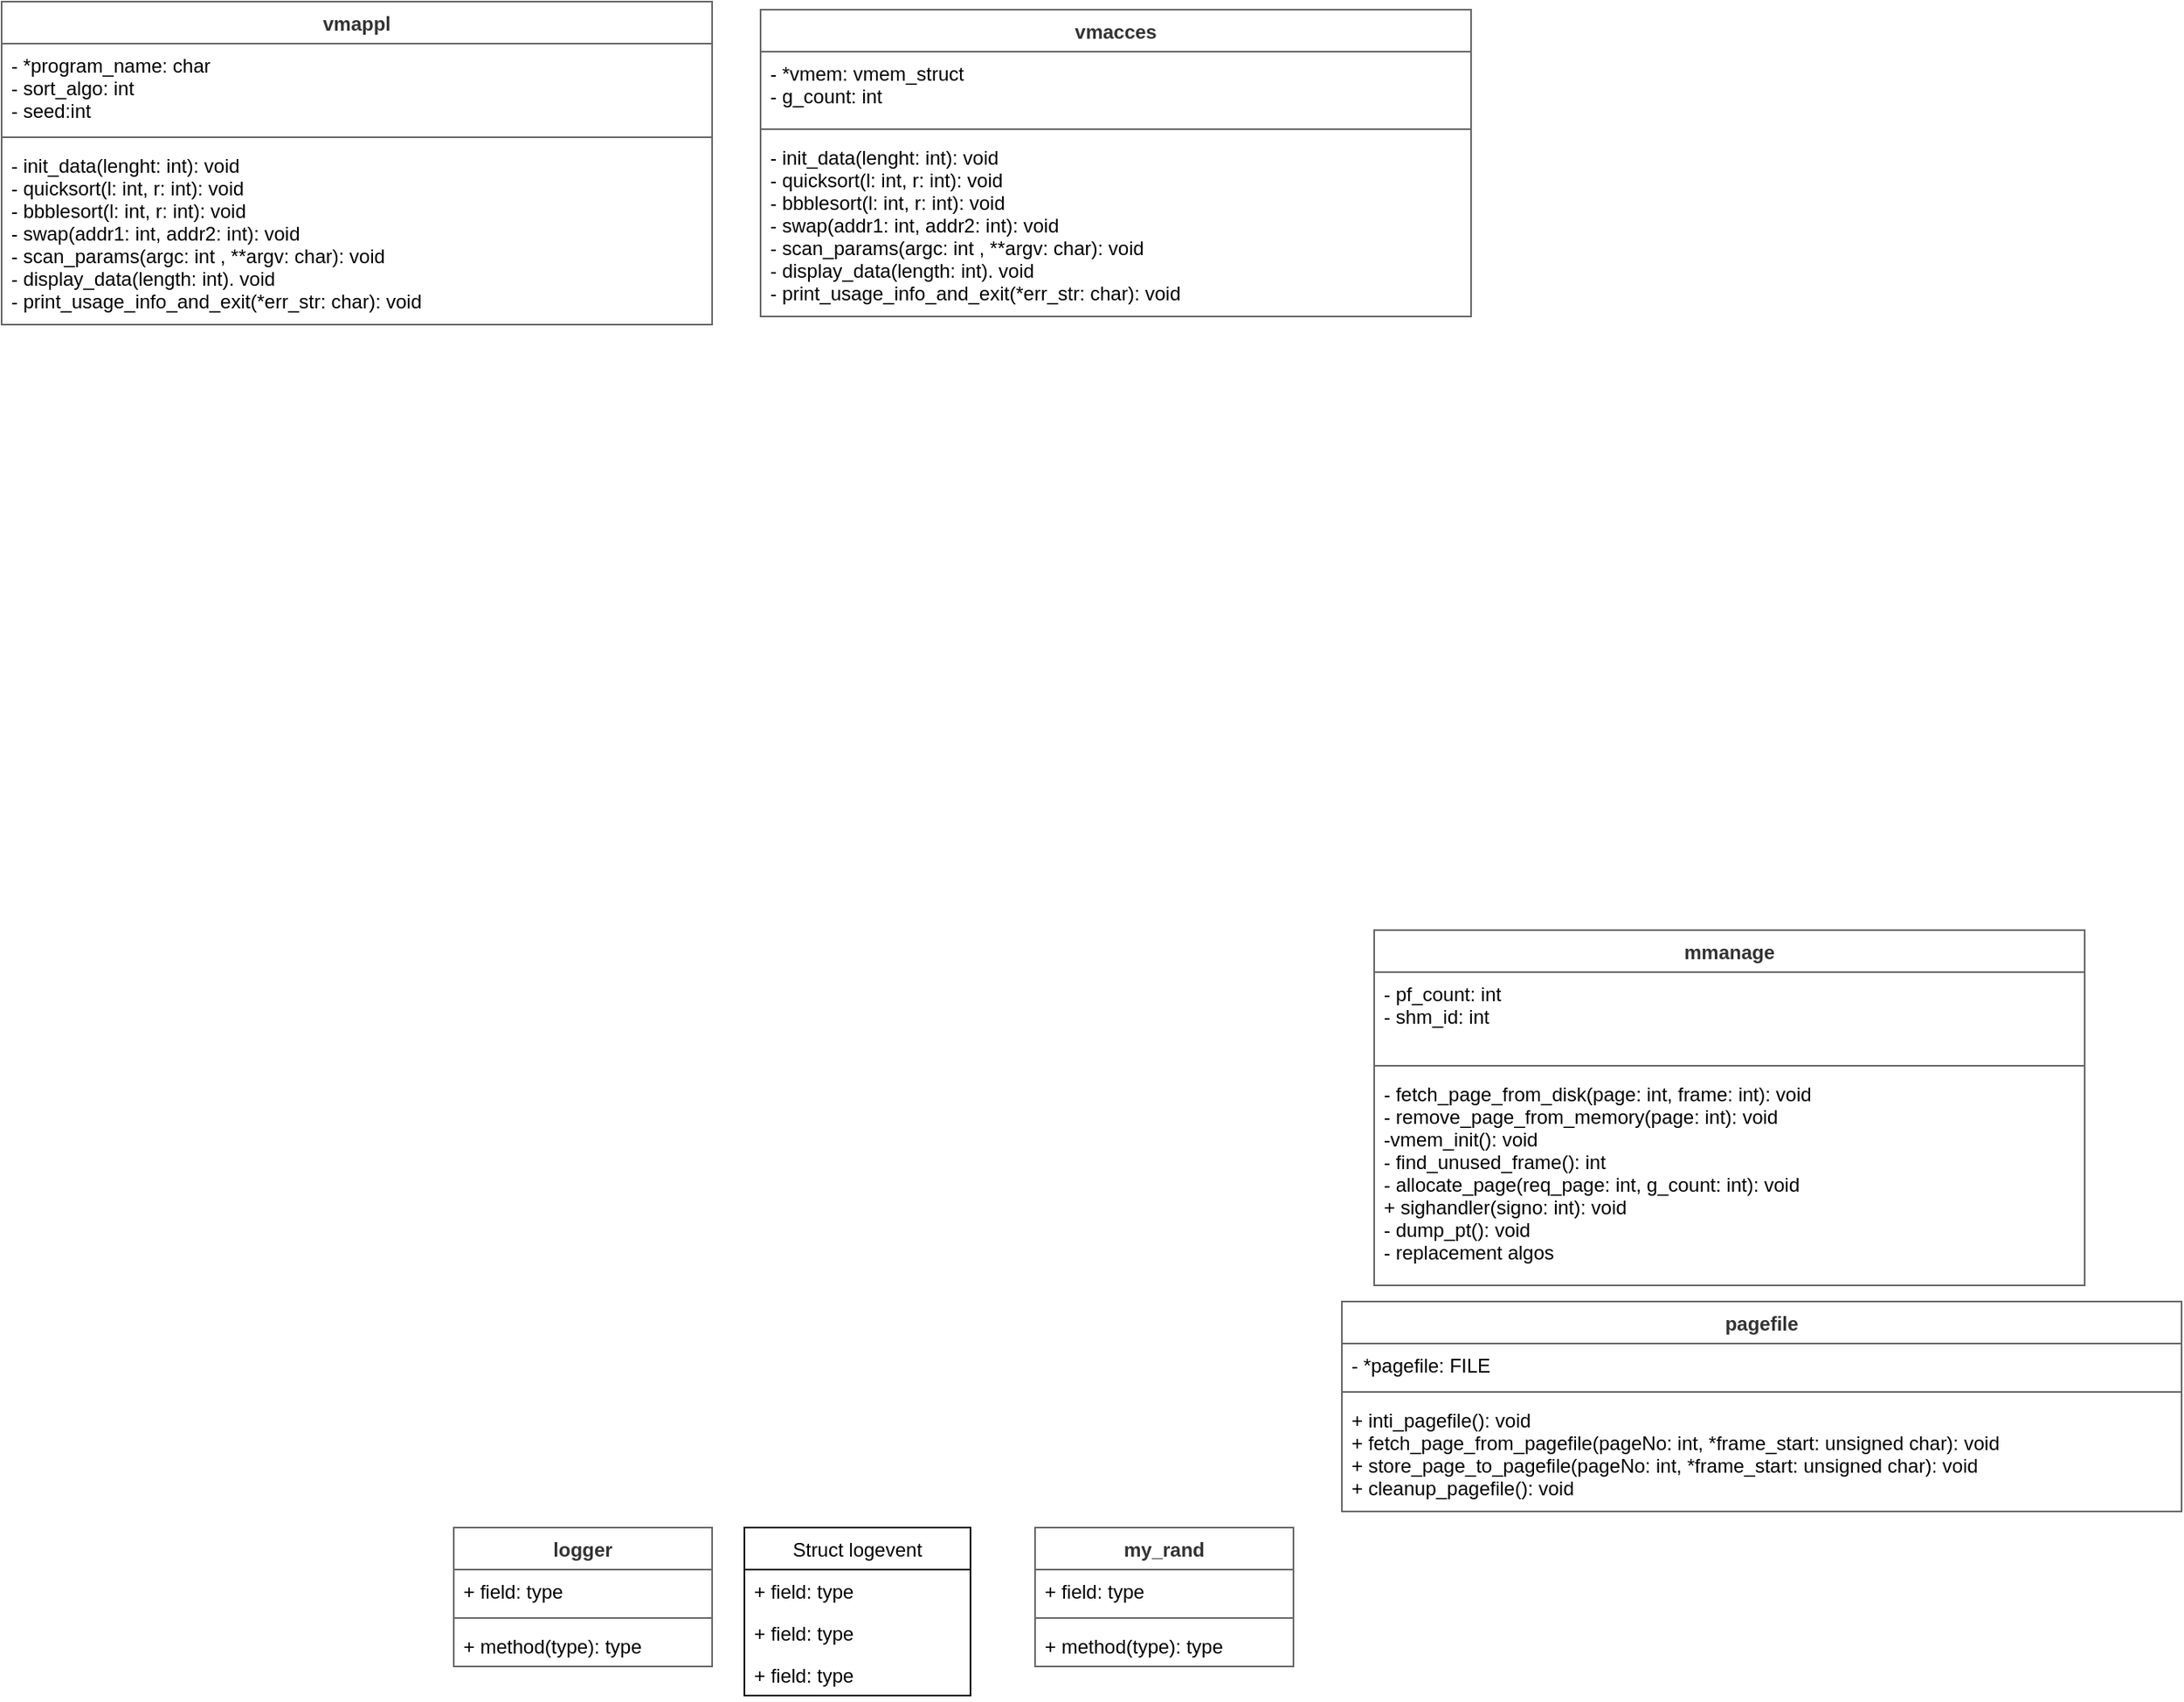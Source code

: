 <mxfile>
    <diagram id="I27BQNCjSfzjme6w1HAm" name="Page-1">
        <mxGraphModel dx="819" dy="450" grid="1" gridSize="10" guides="1" tooltips="1" connect="1" arrows="1" fold="1" page="1" pageScale="1" pageWidth="850" pageHeight="1100" background="#ffffff" math="0" shadow="0">
            <root>
                <mxCell id="0"/>
                <mxCell id="1" parent="0"/>
                <mxCell id="6" value="logger" style="swimlane;fontStyle=1;align=center;verticalAlign=top;childLayout=stackLayout;horizontal=1;startSize=26;horizontalStack=0;resizeParent=1;resizeParentMax=0;resizeLast=0;collapsible=1;marginBottom=0;labelBackgroundColor=none;labelBorderColor=none;strokeColor=#666666;fillColor=none;fontColor=#333333;" parent="1" vertex="1">
                    <mxGeometry x="290" y="980" width="160" height="86" as="geometry"/>
                </mxCell>
                <mxCell id="7" value="+ field: type" style="text;strokeColor=none;fillColor=none;align=left;verticalAlign=top;spacingLeft=4;spacingRight=4;overflow=hidden;rotatable=0;points=[[0,0.5],[1,0.5]];portConstraint=eastwest;labelBackgroundColor=none;labelBorderColor=none;fontColor=#000000;" parent="6" vertex="1">
                    <mxGeometry y="26" width="160" height="26" as="geometry"/>
                </mxCell>
                <mxCell id="8" value="" style="line;strokeWidth=1;fillColor=none;align=left;verticalAlign=middle;spacingTop=-1;spacingLeft=3;spacingRight=3;rotatable=0;labelPosition=right;points=[];portConstraint=eastwest;strokeColor=inherit;labelBackgroundColor=#FFFFFF;labelBorderColor=none;fontColor=#000000;" parent="6" vertex="1">
                    <mxGeometry y="52" width="160" height="8" as="geometry"/>
                </mxCell>
                <mxCell id="9" value="+ method(type): type" style="text;strokeColor=none;fillColor=none;align=left;verticalAlign=top;spacingLeft=4;spacingRight=4;overflow=hidden;rotatable=0;points=[[0,0.5],[1,0.5]];portConstraint=eastwest;labelBackgroundColor=none;labelBorderColor=none;fontColor=#000000;" parent="6" vertex="1">
                    <mxGeometry y="60" width="160" height="26" as="geometry"/>
                </mxCell>
                <mxCell id="15" value="my_rand" style="swimlane;fontStyle=1;align=center;verticalAlign=top;childLayout=stackLayout;horizontal=1;startSize=26;horizontalStack=0;resizeParent=1;resizeParentMax=0;resizeLast=0;collapsible=1;marginBottom=0;labelBackgroundColor=none;labelBorderColor=none;strokeColor=#666666;fillColor=none;fontColor=#333333;" parent="1" vertex="1">
                    <mxGeometry x="650" y="980" width="160" height="86" as="geometry"/>
                </mxCell>
                <mxCell id="16" value="+ field: type" style="text;strokeColor=none;fillColor=none;align=left;verticalAlign=top;spacingLeft=4;spacingRight=4;overflow=hidden;rotatable=0;points=[[0,0.5],[1,0.5]];portConstraint=eastwest;labelBackgroundColor=none;labelBorderColor=none;fontColor=#000000;" parent="15" vertex="1">
                    <mxGeometry y="26" width="160" height="26" as="geometry"/>
                </mxCell>
                <mxCell id="17" value="" style="line;strokeWidth=1;fillColor=none;align=left;verticalAlign=middle;spacingTop=-1;spacingLeft=3;spacingRight=3;rotatable=0;labelPosition=right;points=[];portConstraint=eastwest;strokeColor=inherit;labelBackgroundColor=#FFFFFF;labelBorderColor=none;fontColor=#000000;" parent="15" vertex="1">
                    <mxGeometry y="52" width="160" height="8" as="geometry"/>
                </mxCell>
                <mxCell id="18" value="+ method(type): type" style="text;strokeColor=none;fillColor=none;align=left;verticalAlign=top;spacingLeft=4;spacingRight=4;overflow=hidden;rotatable=0;points=[[0,0.5],[1,0.5]];portConstraint=eastwest;labelBackgroundColor=none;labelBorderColor=none;fontColor=#000000;" parent="15" vertex="1">
                    <mxGeometry y="60" width="160" height="26" as="geometry"/>
                </mxCell>
                <mxCell id="19" value="Struct logevent" style="swimlane;fontStyle=0;childLayout=stackLayout;horizontal=1;startSize=26;fillColor=none;horizontalStack=0;resizeParent=1;resizeParentMax=0;resizeLast=0;collapsible=1;marginBottom=0;labelBackgroundColor=none;labelBorderColor=none;strokeColor=#000000;fontColor=#000000;" parent="1" vertex="1">
                    <mxGeometry x="470" y="980" width="140" height="104" as="geometry"/>
                </mxCell>
                <mxCell id="20" value="+ field: type" style="text;strokeColor=none;fillColor=none;align=left;verticalAlign=top;spacingLeft=4;spacingRight=4;overflow=hidden;rotatable=0;points=[[0,0.5],[1,0.5]];portConstraint=eastwest;labelBackgroundColor=none;labelBorderColor=none;fontColor=#000000;" parent="19" vertex="1">
                    <mxGeometry y="26" width="140" height="26" as="geometry"/>
                </mxCell>
                <mxCell id="21" value="+ field: type" style="text;strokeColor=none;fillColor=none;align=left;verticalAlign=top;spacingLeft=4;spacingRight=4;overflow=hidden;rotatable=0;points=[[0,0.5],[1,0.5]];portConstraint=eastwest;labelBackgroundColor=none;labelBorderColor=none;fontColor=#000000;" parent="19" vertex="1">
                    <mxGeometry y="52" width="140" height="26" as="geometry"/>
                </mxCell>
                <mxCell id="22" value="+ field: type" style="text;strokeColor=none;fillColor=none;align=left;verticalAlign=top;spacingLeft=4;spacingRight=4;overflow=hidden;rotatable=0;points=[[0,0.5],[1,0.5]];portConstraint=eastwest;labelBackgroundColor=none;labelBorderColor=none;fontColor=#000000;" parent="19" vertex="1">
                    <mxGeometry y="78" width="140" height="26" as="geometry"/>
                </mxCell>
                <mxCell id="23" value="pagefile" style="swimlane;fontStyle=1;align=center;verticalAlign=top;childLayout=stackLayout;horizontal=1;startSize=26;horizontalStack=0;resizeParent=1;resizeParentMax=0;resizeLast=0;collapsible=1;marginBottom=0;labelBackgroundColor=none;labelBorderColor=none;strokeColor=#666666;fillColor=none;fontColor=#333333;" parent="1" vertex="1">
                    <mxGeometry x="840" y="840" width="520" height="130" as="geometry"/>
                </mxCell>
                <mxCell id="24" value="- *pagefile: FILE" style="text;strokeColor=none;fillColor=none;align=left;verticalAlign=top;spacingLeft=4;spacingRight=4;overflow=hidden;rotatable=0;points=[[0,0.5],[1,0.5]];portConstraint=eastwest;labelBackgroundColor=none;labelBorderColor=none;fontColor=#000000;" parent="23" vertex="1">
                    <mxGeometry y="26" width="520" height="26" as="geometry"/>
                </mxCell>
                <mxCell id="25" value="" style="line;strokeWidth=1;fillColor=none;align=left;verticalAlign=middle;spacingTop=-1;spacingLeft=3;spacingRight=3;rotatable=0;labelPosition=right;points=[];portConstraint=eastwest;strokeColor=inherit;labelBackgroundColor=#FFFFFF;labelBorderColor=none;fontColor=#000000;" parent="23" vertex="1">
                    <mxGeometry y="52" width="520" height="8" as="geometry"/>
                </mxCell>
                <mxCell id="26" value="+ inti_pagefile(): void&#10;+ fetch_page_from_pagefile(pageNo: int, *frame_start: unsigned char): void&#10;+ store_page_to_pagefile(pageNo: int, *frame_start: unsigned char): void&#10;+ cleanup_pagefile(): void" style="text;strokeColor=none;fillColor=none;align=left;verticalAlign=top;spacingLeft=4;spacingRight=4;overflow=hidden;rotatable=0;points=[[0,0.5],[1,0.5]];portConstraint=eastwest;labelBackgroundColor=none;labelBorderColor=none;fontColor=#000000;" parent="23" vertex="1">
                    <mxGeometry y="60" width="520" height="70" as="geometry"/>
                </mxCell>
                <mxCell id="27" value="vmappl" style="swimlane;fontStyle=1;align=center;verticalAlign=top;childLayout=stackLayout;horizontal=1;startSize=26;horizontalStack=0;resizeParent=1;resizeParentMax=0;resizeLast=0;collapsible=1;marginBottom=0;labelBackgroundColor=none;labelBorderColor=none;strokeColor=#666666;fillColor=none;fontColor=#333333;" parent="1" vertex="1">
                    <mxGeometry x="10" y="35" width="440" height="200" as="geometry"/>
                </mxCell>
                <mxCell id="28" value="- *program_name: char&#10;- sort_algo: int&#10;- seed:int" style="text;strokeColor=none;fillColor=none;align=left;verticalAlign=top;spacingLeft=4;spacingRight=4;overflow=hidden;rotatable=0;points=[[0,0.5],[1,0.5]];portConstraint=eastwest;labelBackgroundColor=none;labelBorderColor=none;fontColor=#000000;" parent="27" vertex="1">
                    <mxGeometry y="26" width="440" height="54" as="geometry"/>
                </mxCell>
                <mxCell id="29" value="" style="line;strokeWidth=1;fillColor=none;align=left;verticalAlign=middle;spacingTop=-1;spacingLeft=3;spacingRight=3;rotatable=0;labelPosition=right;points=[];portConstraint=eastwest;strokeColor=inherit;labelBackgroundColor=#FFFFFF;labelBorderColor=none;fontColor=#000000;" parent="27" vertex="1">
                    <mxGeometry y="80" width="440" height="8" as="geometry"/>
                </mxCell>
                <mxCell id="30" value="- init_data(lenght: int): void&#10;- quicksort(l: int, r: int): void&#10;- bbblesort(l: int, r: int): void&#10;- swap(addr1: int, addr2: int): void&#10;- scan_params(argc: int , **argv: char): void&#10;- display_data(length: int). void&#10;- print_usage_info_and_exit(*err_str: char): void" style="text;strokeColor=none;fillColor=none;align=left;verticalAlign=top;spacingLeft=4;spacingRight=4;overflow=hidden;rotatable=0;points=[[0,0.5],[1,0.5]];portConstraint=eastwest;labelBackgroundColor=none;labelBorderColor=none;fontColor=#000000;" parent="27" vertex="1">
                    <mxGeometry y="88" width="440" height="112" as="geometry"/>
                </mxCell>
                <mxCell id="31" value="vmacces" style="swimlane;fontStyle=1;align=center;verticalAlign=top;childLayout=stackLayout;horizontal=1;startSize=26;horizontalStack=0;resizeParent=1;resizeParentMax=0;resizeLast=0;collapsible=1;marginBottom=0;labelBackgroundColor=none;labelBorderColor=none;strokeColor=#666666;fillColor=none;fontColor=#333333;" parent="1" vertex="1">
                    <mxGeometry x="480" y="40" width="440" height="190" as="geometry"/>
                </mxCell>
                <mxCell id="32" value="- *vmem: vmem_struct&#10;- g_count: int" style="text;strokeColor=none;fillColor=none;align=left;verticalAlign=top;spacingLeft=4;spacingRight=4;overflow=hidden;rotatable=0;points=[[0,0.5],[1,0.5]];portConstraint=eastwest;labelBackgroundColor=none;labelBorderColor=none;fontColor=#000000;" parent="31" vertex="1">
                    <mxGeometry y="26" width="440" height="44" as="geometry"/>
                </mxCell>
                <mxCell id="33" value="" style="line;strokeWidth=1;fillColor=none;align=left;verticalAlign=middle;spacingTop=-1;spacingLeft=3;spacingRight=3;rotatable=0;labelPosition=right;points=[];portConstraint=eastwest;strokeColor=inherit;labelBackgroundColor=#FFFFFF;labelBorderColor=none;fontColor=#000000;" parent="31" vertex="1">
                    <mxGeometry y="70" width="440" height="8" as="geometry"/>
                </mxCell>
                <mxCell id="34" value="- init_data(lenght: int): void&#10;- quicksort(l: int, r: int): void&#10;- bbblesort(l: int, r: int): void&#10;- swap(addr1: int, addr2: int): void&#10;- scan_params(argc: int , **argv: char): void&#10;- display_data(length: int). void&#10;- print_usage_info_and_exit(*err_str: char): void" style="text;strokeColor=none;fillColor=none;align=left;verticalAlign=top;spacingLeft=4;spacingRight=4;overflow=hidden;rotatable=0;points=[[0,0.5],[1,0.5]];portConstraint=eastwest;labelBackgroundColor=none;labelBorderColor=none;fontColor=#000000;" parent="31" vertex="1">
                    <mxGeometry y="78" width="440" height="112" as="geometry"/>
                </mxCell>
                <mxCell id="35" value="mmanage" style="swimlane;fontStyle=1;align=center;verticalAlign=top;childLayout=stackLayout;horizontal=1;startSize=26;horizontalStack=0;resizeParent=1;resizeParentMax=0;resizeLast=0;collapsible=1;marginBottom=0;labelBackgroundColor=none;labelBorderColor=none;strokeColor=#666666;fillColor=none;fontColor=#333333;" vertex="1" parent="1">
                    <mxGeometry x="860" y="610" width="440" height="220" as="geometry"/>
                </mxCell>
                <mxCell id="36" value="- pf_count: int&#10;- shm_id: int" style="text;strokeColor=none;fillColor=none;align=left;verticalAlign=top;spacingLeft=4;spacingRight=4;overflow=hidden;rotatable=0;points=[[0,0.5],[1,0.5]];portConstraint=eastwest;labelBackgroundColor=none;labelBorderColor=none;fontColor=#000000;" vertex="1" parent="35">
                    <mxGeometry y="26" width="440" height="54" as="geometry"/>
                </mxCell>
                <mxCell id="37" value="" style="line;strokeWidth=1;fillColor=none;align=left;verticalAlign=middle;spacingTop=-1;spacingLeft=3;spacingRight=3;rotatable=0;labelPosition=right;points=[];portConstraint=eastwest;strokeColor=inherit;labelBackgroundColor=#FFFFFF;labelBorderColor=none;fontColor=#000000;" vertex="1" parent="35">
                    <mxGeometry y="80" width="440" height="8" as="geometry"/>
                </mxCell>
                <mxCell id="38" value="- fetch_page_from_disk(page: int, frame: int): void&#10;- remove_page_from_memory(page: int): void&#10;-vmem_init(): void&#10;- find_unused_frame(): int&#10;- allocate_page(req_page: int, g_count: int): void&#10;+ sighandler(signo: int): void&#10;- dump_pt(): void&#10;- replacement algos" style="text;strokeColor=none;fillColor=none;align=left;verticalAlign=top;spacingLeft=4;spacingRight=4;overflow=hidden;rotatable=0;points=[[0,0.5],[1,0.5]];portConstraint=eastwest;labelBackgroundColor=none;labelBorderColor=none;fontColor=#000000;" vertex="1" parent="35">
                    <mxGeometry y="88" width="440" height="132" as="geometry"/>
                </mxCell>
            </root>
        </mxGraphModel>
    </diagram>
</mxfile>